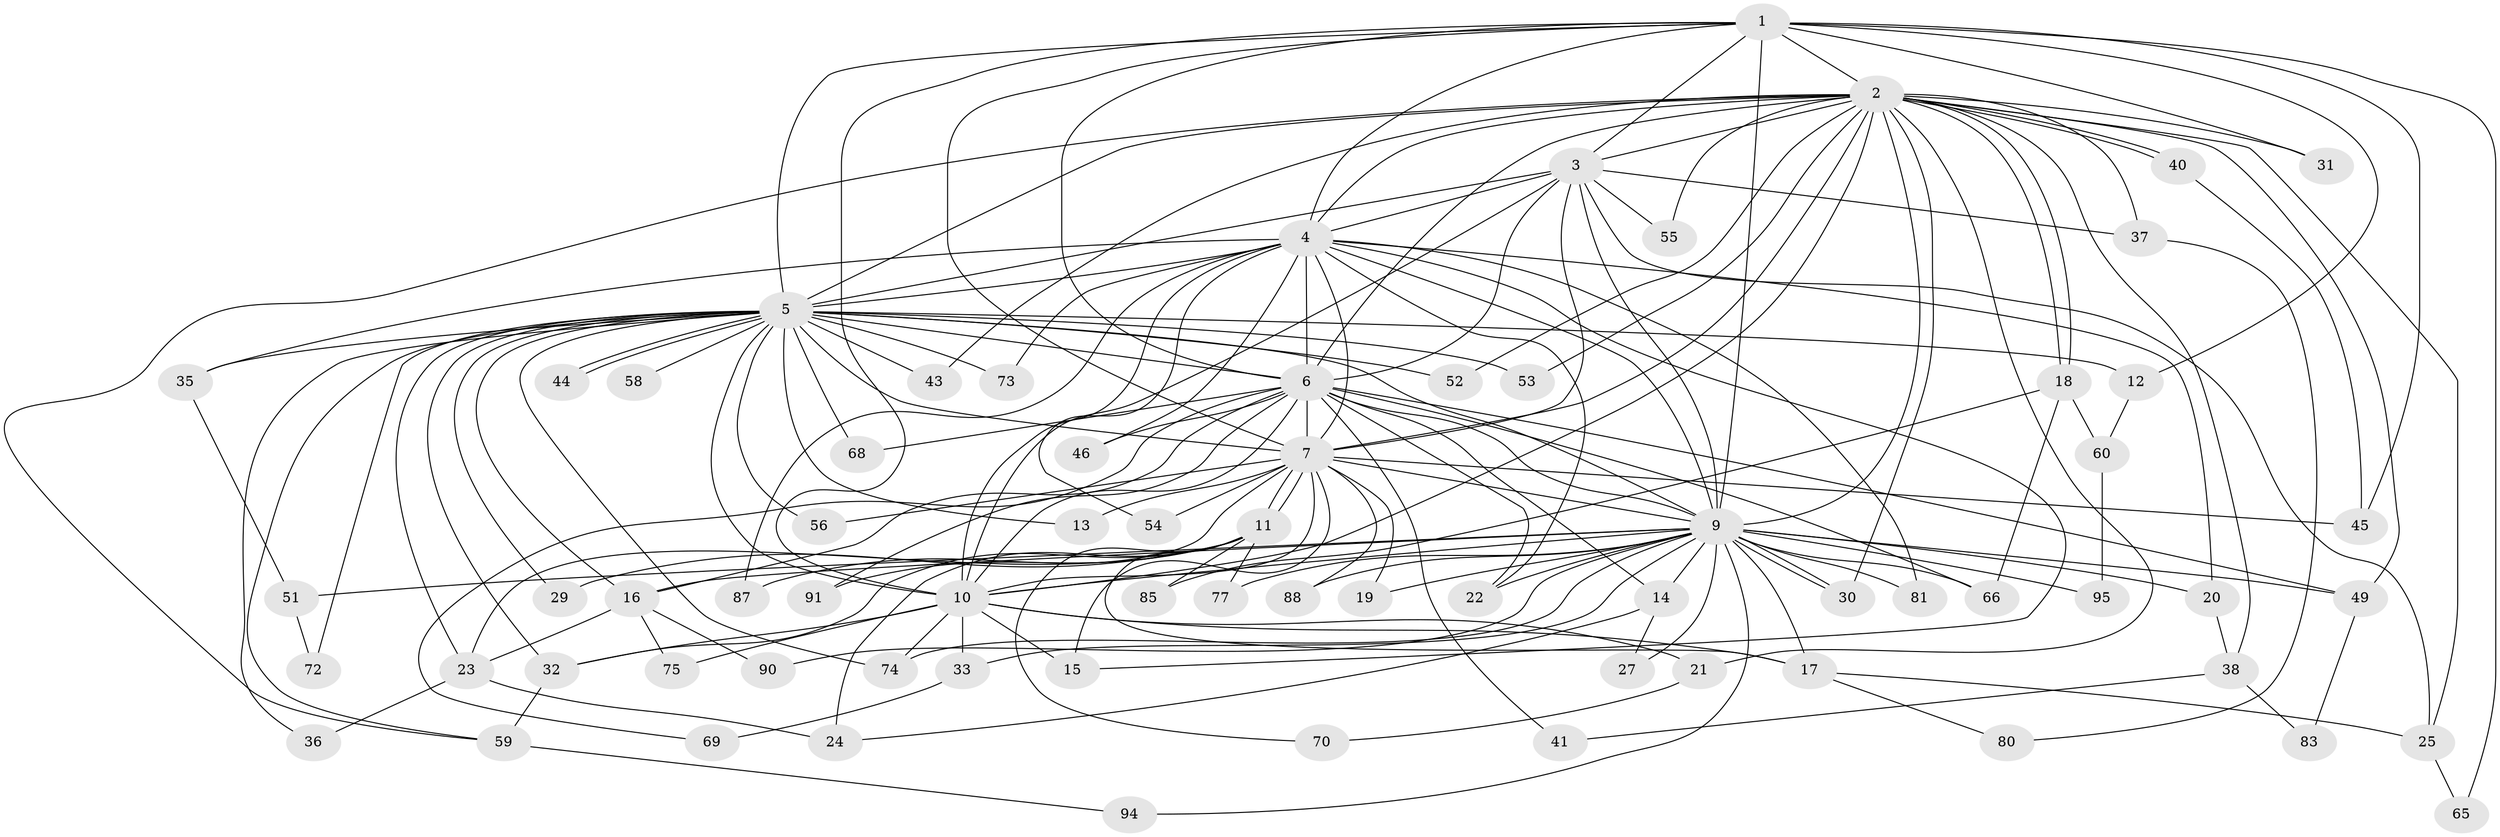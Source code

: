 // Generated by graph-tools (version 1.1) at 2025/23/03/03/25 07:23:41]
// undirected, 70 vertices, 171 edges
graph export_dot {
graph [start="1"]
  node [color=gray90,style=filled];
  1 [super="+84"];
  2 [super="+39"];
  3 [super="+86"];
  4 [super="+28"];
  5 [super="+8"];
  6 [super="+92"];
  7 [super="+61"];
  9 [super="+89"];
  10 [super="+26"];
  11 [super="+76"];
  12 [super="+34"];
  13;
  14;
  15 [super="+64"];
  16;
  17 [super="+48"];
  18;
  19;
  20;
  21;
  22 [super="+93"];
  23 [super="+82"];
  24 [super="+67"];
  25 [super="+57"];
  27;
  29;
  30 [super="+78"];
  31;
  32 [super="+42"];
  33 [super="+47"];
  35;
  36;
  37;
  38;
  40;
  41;
  43;
  44 [super="+62"];
  45 [super="+71"];
  46;
  49 [super="+50"];
  51;
  52;
  53;
  54;
  55;
  56;
  58;
  59 [super="+63"];
  60;
  65;
  66 [super="+79"];
  68;
  69;
  70;
  72;
  73;
  74;
  75;
  77;
  80;
  81;
  83;
  85;
  87;
  88;
  90;
  91;
  94;
  95;
  1 -- 2;
  1 -- 3;
  1 -- 4;
  1 -- 5 [weight=2];
  1 -- 6;
  1 -- 7;
  1 -- 9;
  1 -- 10;
  1 -- 12 [weight=3];
  1 -- 31;
  1 -- 65;
  1 -- 45;
  2 -- 3 [weight=2];
  2 -- 4;
  2 -- 5 [weight=2];
  2 -- 6;
  2 -- 7;
  2 -- 9;
  2 -- 10 [weight=2];
  2 -- 18;
  2 -- 18;
  2 -- 21;
  2 -- 25;
  2 -- 31;
  2 -- 37;
  2 -- 38;
  2 -- 40;
  2 -- 40;
  2 -- 43;
  2 -- 55;
  2 -- 52;
  2 -- 53;
  2 -- 59;
  2 -- 49;
  2 -- 30;
  3 -- 4;
  3 -- 5 [weight=2];
  3 -- 6;
  3 -- 7;
  3 -- 9;
  3 -- 10;
  3 -- 25;
  3 -- 37;
  3 -- 55;
  4 -- 5 [weight=2];
  4 -- 6;
  4 -- 7;
  4 -- 9 [weight=2];
  4 -- 10;
  4 -- 20;
  4 -- 22;
  4 -- 46;
  4 -- 54;
  4 -- 73;
  4 -- 81;
  4 -- 87;
  4 -- 35;
  4 -- 15;
  5 -- 6 [weight=2];
  5 -- 7 [weight=2];
  5 -- 9 [weight=2];
  5 -- 10 [weight=2];
  5 -- 13;
  5 -- 32;
  5 -- 44;
  5 -- 44;
  5 -- 52;
  5 -- 59;
  5 -- 73;
  5 -- 74;
  5 -- 68;
  5 -- 72;
  5 -- 12;
  5 -- 16;
  5 -- 23;
  5 -- 29;
  5 -- 35;
  5 -- 36;
  5 -- 43;
  5 -- 53;
  5 -- 56;
  5 -- 58;
  6 -- 7;
  6 -- 9;
  6 -- 10;
  6 -- 14;
  6 -- 41;
  6 -- 46;
  6 -- 49;
  6 -- 66;
  6 -- 68;
  6 -- 69;
  6 -- 91;
  6 -- 22;
  6 -- 16;
  7 -- 9 [weight=2];
  7 -- 10;
  7 -- 11;
  7 -- 11;
  7 -- 13;
  7 -- 15;
  7 -- 19;
  7 -- 45;
  7 -- 54;
  7 -- 56;
  7 -- 88;
  7 -- 23;
  9 -- 10;
  9 -- 14;
  9 -- 16;
  9 -- 17 [weight=2];
  9 -- 19;
  9 -- 20;
  9 -- 22;
  9 -- 27;
  9 -- 30;
  9 -- 30;
  9 -- 33;
  9 -- 49;
  9 -- 51;
  9 -- 66;
  9 -- 77;
  9 -- 81;
  9 -- 88;
  9 -- 90;
  9 -- 95;
  9 -- 74;
  9 -- 94;
  10 -- 15 [weight=2];
  10 -- 17;
  10 -- 21;
  10 -- 32;
  10 -- 33 [weight=2];
  10 -- 74;
  10 -- 75;
  11 -- 24;
  11 -- 29;
  11 -- 70;
  11 -- 77;
  11 -- 85;
  11 -- 91;
  11 -- 17;
  11 -- 87;
  11 -- 32;
  12 -- 60;
  14 -- 24;
  14 -- 27;
  16 -- 23;
  16 -- 75;
  16 -- 90;
  17 -- 80;
  17 -- 25;
  18 -- 60;
  18 -- 85;
  18 -- 66;
  20 -- 38;
  21 -- 70;
  23 -- 36;
  23 -- 24;
  25 -- 65;
  32 -- 59;
  33 -- 69;
  35 -- 51;
  37 -- 80;
  38 -- 41;
  38 -- 83;
  40 -- 45;
  49 -- 83;
  51 -- 72;
  59 -- 94;
  60 -- 95;
}

